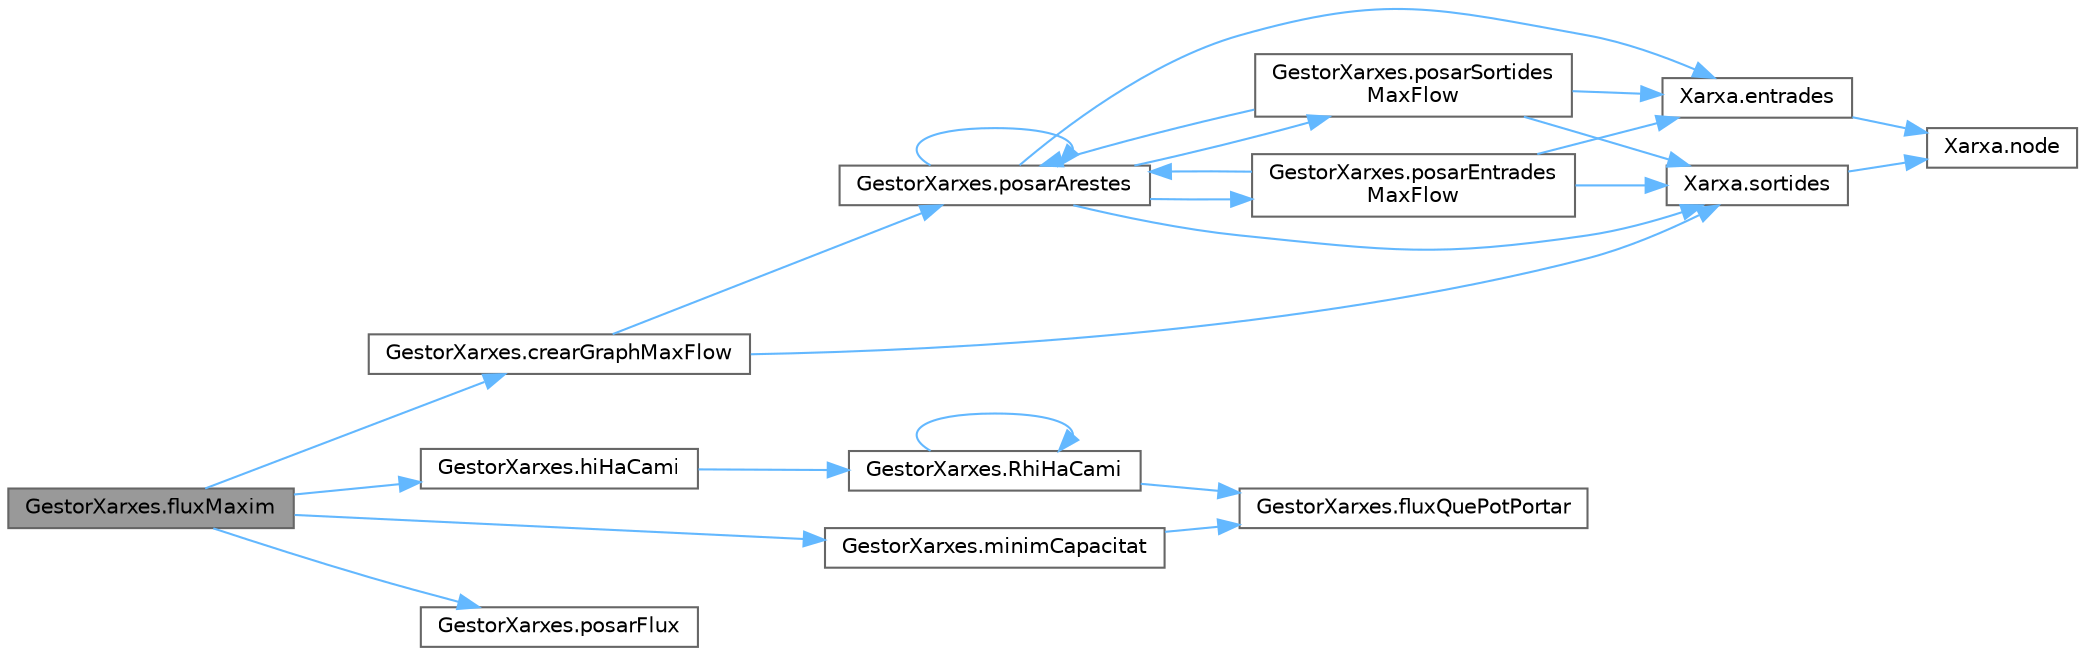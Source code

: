 digraph "GestorXarxes.fluxMaxim"
{
 // LATEX_PDF_SIZE
  bgcolor="transparent";
  edge [fontname=Helvetica,fontsize=10,labelfontname=Helvetica,labelfontsize=10];
  node [fontname=Helvetica,fontsize=10,shape=box,height=0.2,width=0.4];
  rankdir="LR";
  Node1 [id="Node000001",label="GestorXarxes.fluxMaxim",height=0.2,width=0.4,color="gray40", fillcolor="grey60", style="filled", fontcolor="black",tooltip="Dibuixa la xarxa amb un sol origen i un terminal."];
  Node1 -> Node2 [id="edge1_Node000001_Node000002",color="steelblue1",style="solid",tooltip=" "];
  Node2 [id="Node000002",label="GestorXarxes.crearGraphMaxFlow",height=0.2,width=0.4,color="grey40", fillcolor="white", style="filled",URL="$class_gestor_xarxes.html#a16dceee9bf99b00b97ff7f0ce23a911b",tooltip="Crea el graph de max-flow."];
  Node2 -> Node3 [id="edge2_Node000002_Node000003",color="steelblue1",style="solid",tooltip=" "];
  Node3 [id="Node000003",label="GestorXarxes.posarArestes",height=0.2,width=0.4,color="grey40", fillcolor="white", style="filled",URL="$class_gestor_xarxes.html#a312b4557e866aa13b82a46dcf5c77b67",tooltip="Posa les arestes al graphMaxFlow."];
  Node3 -> Node4 [id="edge3_Node000003_Node000004",color="steelblue1",style="solid",tooltip=" "];
  Node4 [id="Node000004",label="Xarxa.entrades",height=0.2,width=0.4,color="grey40", fillcolor="white", style="filled",URL="$class_xarxa.html#a7373a831729d8cf2bfb8ccd67838efd1",tooltip="Entrades d'un node."];
  Node4 -> Node5 [id="edge4_Node000004_Node000005",color="steelblue1",style="solid",tooltip=" "];
  Node5 [id="Node000005",label="Xarxa.node",height=0.2,width=0.4,color="grey40", fillcolor="white", style="filled",URL="$class_xarxa.html#ad54474fd5d22a71c1ad13e6c5d16fb10",tooltip="Retorna el node amb identificador id."];
  Node3 -> Node3 [id="edge5_Node000003_Node000003",color="steelblue1",style="solid",tooltip=" "];
  Node3 -> Node6 [id="edge6_Node000003_Node000006",color="steelblue1",style="solid",tooltip=" "];
  Node6 [id="Node000006",label="GestorXarxes.posarEntrades\lMaxFlow",height=0.2,width=0.4,color="grey40", fillcolor="white", style="filled",URL="$class_gestor_xarxes.html#a5c939e1a97bbc5f5cd52543f123994ea",tooltip="Posa les entrades en graphMaxFlow."];
  Node6 -> Node4 [id="edge7_Node000006_Node000004",color="steelblue1",style="solid",tooltip=" "];
  Node6 -> Node3 [id="edge8_Node000006_Node000003",color="steelblue1",style="solid",tooltip=" "];
  Node6 -> Node7 [id="edge9_Node000006_Node000007",color="steelblue1",style="solid",tooltip=" "];
  Node7 [id="Node000007",label="Xarxa.sortides",height=0.2,width=0.4,color="grey40", fillcolor="white", style="filled",URL="$class_xarxa.html#a4cd02c94912b30cafe3f8fef8a584eae",tooltip="Sortides d'un node."];
  Node7 -> Node5 [id="edge10_Node000007_Node000005",color="steelblue1",style="solid",tooltip=" "];
  Node3 -> Node8 [id="edge11_Node000003_Node000008",color="steelblue1",style="solid",tooltip=" "];
  Node8 [id="Node000008",label="GestorXarxes.posarSortides\lMaxFlow",height=0.2,width=0.4,color="grey40", fillcolor="white", style="filled",URL="$class_gestor_xarxes.html#a66cae34b3c031f6e6707f131622cb49e",tooltip="Posa les sortides en graphMaxFlow."];
  Node8 -> Node4 [id="edge12_Node000008_Node000004",color="steelblue1",style="solid",tooltip=" "];
  Node8 -> Node3 [id="edge13_Node000008_Node000003",color="steelblue1",style="solid",tooltip=" "];
  Node8 -> Node7 [id="edge14_Node000008_Node000007",color="steelblue1",style="solid",tooltip=" "];
  Node3 -> Node7 [id="edge15_Node000003_Node000007",color="steelblue1",style="solid",tooltip=" "];
  Node2 -> Node7 [id="edge16_Node000002_Node000007",color="steelblue1",style="solid",tooltip=" "];
  Node1 -> Node9 [id="edge17_Node000001_Node000009",color="steelblue1",style="solid",tooltip=" "];
  Node9 [id="Node000009",label="GestorXarxes.hiHaCami",height=0.2,width=0.4,color="grey40", fillcolor="white", style="filled",URL="$class_gestor_xarxes.html#af0e08600b76ed7b688ae9e14a713e641",tooltip="Camí de n1 a n2."];
  Node9 -> Node10 [id="edge18_Node000009_Node000010",color="steelblue1",style="solid",tooltip=" "];
  Node10 [id="Node000010",label="GestorXarxes.RhiHaCami",height=0.2,width=0.4,color="grey40", fillcolor="white", style="filled",URL="$class_gestor_xarxes.html#a691d6b6cc58b192cd3bd1a67ba116300",tooltip="Retorna si hi ha camí de n1 a n2."];
  Node10 -> Node11 [id="edge19_Node000010_Node000011",color="steelblue1",style="solid",tooltip=" "];
  Node11 [id="Node000011",label="GestorXarxes.fluxQuePotPortar",height=0.2,width=0.4,color="grey40", fillcolor="white", style="filled",URL="$class_gestor_xarxes.html#a63fec1e61150e63c401b34a414c67b83",tooltip="Flux que pot portar."];
  Node10 -> Node10 [id="edge20_Node000010_Node000010",color="steelblue1",style="solid",tooltip=" "];
  Node1 -> Node12 [id="edge21_Node000001_Node000012",color="steelblue1",style="solid",tooltip=" "];
  Node12 [id="Node000012",label="GestorXarxes.minimCapacitat",height=0.2,width=0.4,color="grey40", fillcolor="white", style="filled",URL="$class_gestor_xarxes.html#a56180370b49962391e345b864c74e92e",tooltip="Flux mínim."];
  Node12 -> Node11 [id="edge22_Node000012_Node000011",color="steelblue1",style="solid",tooltip=" "];
  Node1 -> Node13 [id="edge23_Node000001_Node000013",color="steelblue1",style="solid",tooltip=" "];
  Node13 [id="Node000013",label="GestorXarxes.posarFlux",height=0.2,width=0.4,color="grey40", fillcolor="white", style="filled",URL="$class_gestor_xarxes.html#a4f52d03305954fdda6485e60811291f7",tooltip="Afegeix el flux que passa per les canonades visitades."];
}
